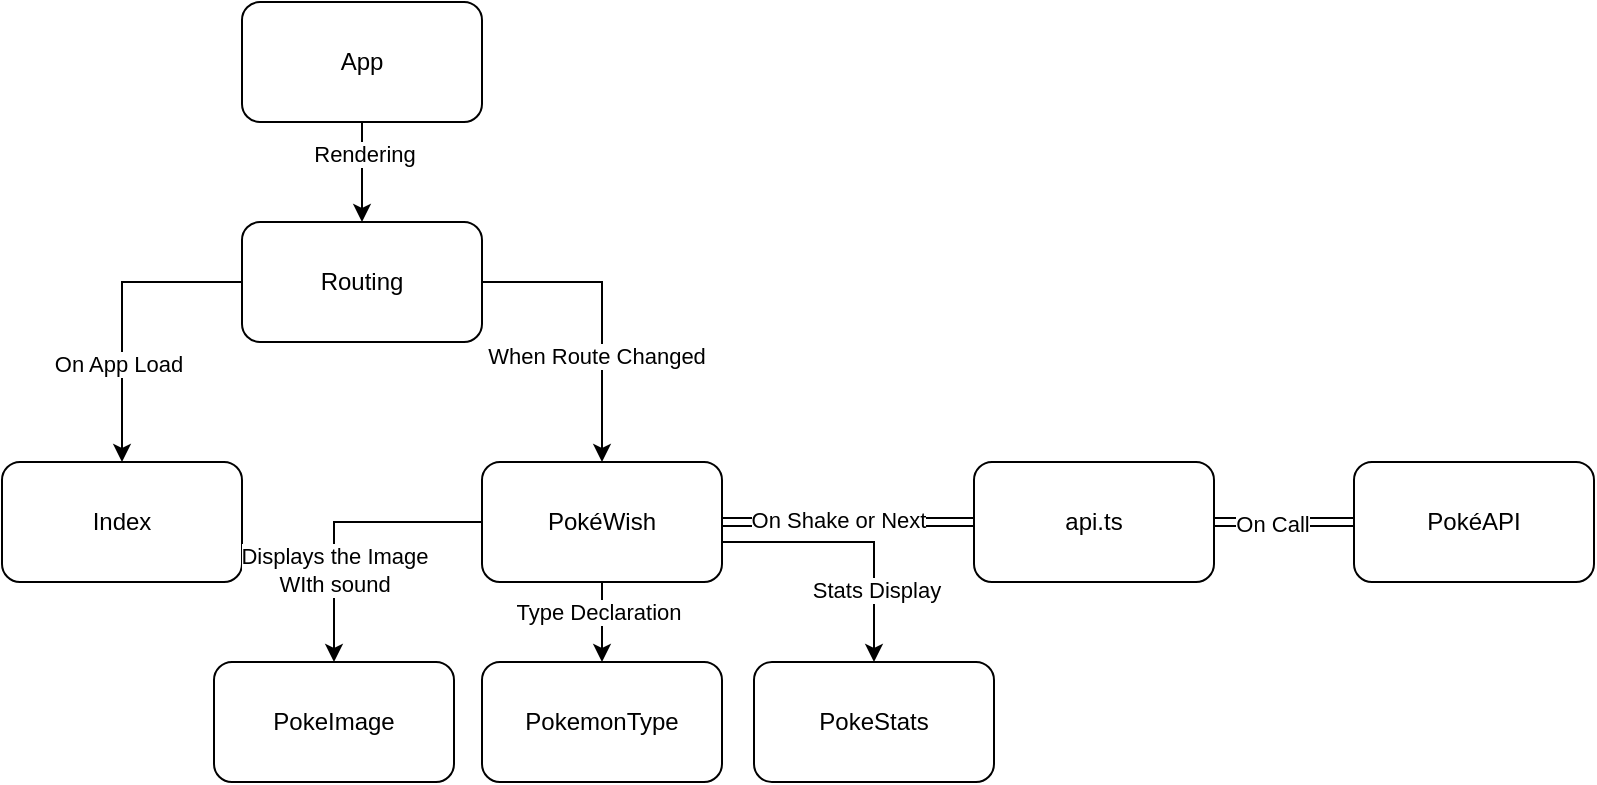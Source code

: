 <mxfile version="24.6.4" type="device">
  <diagram name="Seite-1" id="2CzBSEt9dx3QTxVSecoQ">
    <mxGraphModel dx="1720" dy="696" grid="1" gridSize="10" guides="1" tooltips="1" connect="1" arrows="1" fold="1" page="1" pageScale="1" pageWidth="827" pageHeight="1169" math="0" shadow="0">
      <root>
        <mxCell id="0" />
        <mxCell id="1" parent="0" />
        <mxCell id="1EsnnnudGraiSUx_xc-2-17" style="edgeStyle=orthogonalEdgeStyle;rounded=0;orthogonalLoop=1;jettySize=auto;html=1;" parent="1" source="1EsnnnudGraiSUx_xc-2-1" target="1EsnnnudGraiSUx_xc-2-2" edge="1">
          <mxGeometry relative="1" as="geometry" />
        </mxCell>
        <mxCell id="pug6pW9I-O43u384TQNA-1" value="Rendering" style="edgeLabel;html=1;align=center;verticalAlign=middle;resizable=0;points=[];" vertex="1" connectable="0" parent="1EsnnnudGraiSUx_xc-2-17">
          <mxGeometry x="-0.368" y="1" relative="1" as="geometry">
            <mxPoint as="offset" />
          </mxGeometry>
        </mxCell>
        <mxCell id="1EsnnnudGraiSUx_xc-2-1" value="App" style="rounded=1;whiteSpace=wrap;html=1;" parent="1" vertex="1">
          <mxGeometry x="414" y="50" width="120" height="60" as="geometry" />
        </mxCell>
        <mxCell id="1EsnnnudGraiSUx_xc-2-15" style="edgeStyle=orthogonalEdgeStyle;rounded=0;orthogonalLoop=1;jettySize=auto;html=1;entryX=0.5;entryY=0;entryDx=0;entryDy=0;" parent="1" source="1EsnnnudGraiSUx_xc-2-2" target="1EsnnnudGraiSUx_xc-2-4" edge="1">
          <mxGeometry relative="1" as="geometry">
            <Array as="points">
              <mxPoint x="594" y="190" />
            </Array>
          </mxGeometry>
        </mxCell>
        <mxCell id="pug6pW9I-O43u384TQNA-3" value="When Route Changed" style="edgeLabel;html=1;align=center;verticalAlign=middle;resizable=0;points=[];" vertex="1" connectable="0" parent="1EsnnnudGraiSUx_xc-2-15">
          <mxGeometry x="0.291" y="-3" relative="1" as="geometry">
            <mxPoint as="offset" />
          </mxGeometry>
        </mxCell>
        <mxCell id="1EsnnnudGraiSUx_xc-2-16" style="edgeStyle=orthogonalEdgeStyle;rounded=0;orthogonalLoop=1;jettySize=auto;html=1;" parent="1" source="1EsnnnudGraiSUx_xc-2-2" target="1EsnnnudGraiSUx_xc-2-3" edge="1">
          <mxGeometry relative="1" as="geometry">
            <Array as="points">
              <mxPoint x="354" y="190" />
            </Array>
          </mxGeometry>
        </mxCell>
        <mxCell id="pug6pW9I-O43u384TQNA-2" value="On App Load" style="edgeLabel;html=1;align=center;verticalAlign=middle;resizable=0;points=[];" vertex="1" connectable="0" parent="1EsnnnudGraiSUx_xc-2-16">
          <mxGeometry x="0.344" y="-2" relative="1" as="geometry">
            <mxPoint as="offset" />
          </mxGeometry>
        </mxCell>
        <mxCell id="1EsnnnudGraiSUx_xc-2-2" value="Routing" style="rounded=1;whiteSpace=wrap;html=1;" parent="1" vertex="1">
          <mxGeometry x="414" y="160" width="120" height="60" as="geometry" />
        </mxCell>
        <mxCell id="1EsnnnudGraiSUx_xc-2-3" value="Index" style="rounded=1;whiteSpace=wrap;html=1;" parent="1" vertex="1">
          <mxGeometry x="294" y="280" width="120" height="60" as="geometry" />
        </mxCell>
        <mxCell id="1EsnnnudGraiSUx_xc-2-10" style="edgeStyle=orthogonalEdgeStyle;rounded=0;orthogonalLoop=1;jettySize=auto;html=1;entryX=0;entryY=0.5;entryDx=0;entryDy=0;shape=link;" parent="1" source="1EsnnnudGraiSUx_xc-2-4" target="1EsnnnudGraiSUx_xc-2-8" edge="1">
          <mxGeometry relative="1" as="geometry" />
        </mxCell>
        <mxCell id="pug6pW9I-O43u384TQNA-7" value="On Shake or Next" style="edgeLabel;html=1;align=center;verticalAlign=middle;resizable=0;points=[];" vertex="1" connectable="0" parent="1EsnnnudGraiSUx_xc-2-10">
          <mxGeometry x="-0.083" y="1" relative="1" as="geometry">
            <mxPoint as="offset" />
          </mxGeometry>
        </mxCell>
        <mxCell id="1EsnnnudGraiSUx_xc-2-12" style="edgeStyle=orthogonalEdgeStyle;rounded=0;orthogonalLoop=1;jettySize=auto;html=1;entryX=0.5;entryY=0;entryDx=0;entryDy=0;" parent="1" source="1EsnnnudGraiSUx_xc-2-4" target="1EsnnnudGraiSUx_xc-2-5" edge="1">
          <mxGeometry relative="1" as="geometry" />
        </mxCell>
        <mxCell id="pug6pW9I-O43u384TQNA-4" value="Displays the Image&lt;div&gt;WIth sound&lt;/div&gt;" style="edgeLabel;html=1;align=center;verticalAlign=middle;resizable=0;points=[];" vertex="1" connectable="0" parent="1EsnnnudGraiSUx_xc-2-12">
          <mxGeometry x="0.358" relative="1" as="geometry">
            <mxPoint as="offset" />
          </mxGeometry>
        </mxCell>
        <mxCell id="1EsnnnudGraiSUx_xc-2-13" style="edgeStyle=orthogonalEdgeStyle;rounded=0;orthogonalLoop=1;jettySize=auto;html=1;entryX=0.5;entryY=0;entryDx=0;entryDy=0;" parent="1" source="1EsnnnudGraiSUx_xc-2-4" target="1EsnnnudGraiSUx_xc-2-6" edge="1">
          <mxGeometry relative="1" as="geometry" />
        </mxCell>
        <mxCell id="pug6pW9I-O43u384TQNA-5" value="Type Declaration" style="edgeLabel;html=1;align=center;verticalAlign=middle;resizable=0;points=[];" vertex="1" connectable="0" parent="1EsnnnudGraiSUx_xc-2-13">
          <mxGeometry x="-0.26" y="-2" relative="1" as="geometry">
            <mxPoint as="offset" />
          </mxGeometry>
        </mxCell>
        <mxCell id="1EsnnnudGraiSUx_xc-2-14" style="edgeStyle=orthogonalEdgeStyle;rounded=0;orthogonalLoop=1;jettySize=auto;html=1;" parent="1" source="1EsnnnudGraiSUx_xc-2-4" target="1EsnnnudGraiSUx_xc-2-7" edge="1">
          <mxGeometry relative="1" as="geometry">
            <Array as="points">
              <mxPoint x="730" y="320" />
            </Array>
          </mxGeometry>
        </mxCell>
        <mxCell id="pug6pW9I-O43u384TQNA-6" value="Stats Display" style="edgeLabel;html=1;align=center;verticalAlign=middle;resizable=0;points=[];" vertex="1" connectable="0" parent="1EsnnnudGraiSUx_xc-2-14">
          <mxGeometry x="0.468" y="1" relative="1" as="geometry">
            <mxPoint as="offset" />
          </mxGeometry>
        </mxCell>
        <mxCell id="1EsnnnudGraiSUx_xc-2-4" value="PokéWish" style="rounded=1;whiteSpace=wrap;html=1;" parent="1" vertex="1">
          <mxGeometry x="534" y="280" width="120" height="60" as="geometry" />
        </mxCell>
        <mxCell id="1EsnnnudGraiSUx_xc-2-5" value="PokeImage" style="rounded=1;whiteSpace=wrap;html=1;" parent="1" vertex="1">
          <mxGeometry x="400" y="380" width="120" height="60" as="geometry" />
        </mxCell>
        <mxCell id="1EsnnnudGraiSUx_xc-2-6" value="PokemonType" style="rounded=1;whiteSpace=wrap;html=1;" parent="1" vertex="1">
          <mxGeometry x="534" y="380" width="120" height="60" as="geometry" />
        </mxCell>
        <mxCell id="1EsnnnudGraiSUx_xc-2-7" value="PokeStats" style="rounded=1;whiteSpace=wrap;html=1;" parent="1" vertex="1">
          <mxGeometry x="670" y="380" width="120" height="60" as="geometry" />
        </mxCell>
        <mxCell id="1EsnnnudGraiSUx_xc-2-11" style="edgeStyle=orthogonalEdgeStyle;rounded=0;orthogonalLoop=1;jettySize=auto;html=1;shape=link;" parent="1" source="1EsnnnudGraiSUx_xc-2-8" target="1EsnnnudGraiSUx_xc-2-9" edge="1">
          <mxGeometry relative="1" as="geometry" />
        </mxCell>
        <mxCell id="pug6pW9I-O43u384TQNA-9" value="On Call" style="edgeLabel;html=1;align=center;verticalAlign=middle;resizable=0;points=[];" vertex="1" connectable="0" parent="1EsnnnudGraiSUx_xc-2-11">
          <mxGeometry x="-0.177" y="-1" relative="1" as="geometry">
            <mxPoint as="offset" />
          </mxGeometry>
        </mxCell>
        <mxCell id="1EsnnnudGraiSUx_xc-2-8" value="api.ts" style="rounded=1;whiteSpace=wrap;html=1;" parent="1" vertex="1">
          <mxGeometry x="780" y="280" width="120" height="60" as="geometry" />
        </mxCell>
        <mxCell id="1EsnnnudGraiSUx_xc-2-9" value="PokéAPI" style="rounded=1;whiteSpace=wrap;html=1;" parent="1" vertex="1">
          <mxGeometry x="970" y="280" width="120" height="60" as="geometry" />
        </mxCell>
      </root>
    </mxGraphModel>
  </diagram>
</mxfile>
